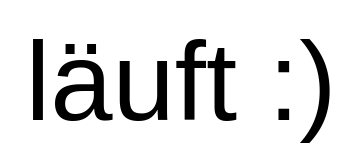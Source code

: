 <mxfile>
    <diagram id="5y2F7FhLPZbSN6b_icfb" name="Page-1">
        <mxGraphModel dx="880" dy="627" grid="1" gridSize="10" guides="1" tooltips="1" connect="1" arrows="1" fold="1" page="1" pageScale="1" pageWidth="850" pageHeight="1100" math="0" shadow="0">
            <root>
                <mxCell id="0"/>
                <mxCell id="1" parent="0"/>
                <mxCell id="2" value="läuft :)" style="text;html=1;align=center;verticalAlign=middle;resizable=0;points=[];autosize=1;strokeColor=none;fillColor=none;fontSize=56;" vertex="1" parent="1">
                    <mxGeometry x="335" y="240" width="180" height="80" as="geometry"/>
                </mxCell>
            </root>
        </mxGraphModel>
    </diagram>
</mxfile>